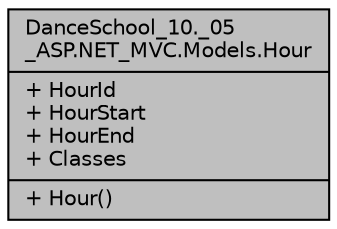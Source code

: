 digraph "DanceSchool_10._05_ASP.NET_MVC.Models.Hour"
{
 // INTERACTIVE_SVG=YES
 // LATEX_PDF_SIZE
  edge [fontname="Helvetica",fontsize="10",labelfontname="Helvetica",labelfontsize="10"];
  node [fontname="Helvetica",fontsize="10",shape=record];
  Node1 [label="{DanceSchool_10._05\l_ASP.NET_MVC.Models.Hour\n|+ HourId\l+ HourStart\l+ HourEnd\l+ Classes\l|+ Hour()\l}",height=0.2,width=0.4,color="black", fillcolor="grey75", style="filled", fontcolor="black",tooltip=" "];
}
